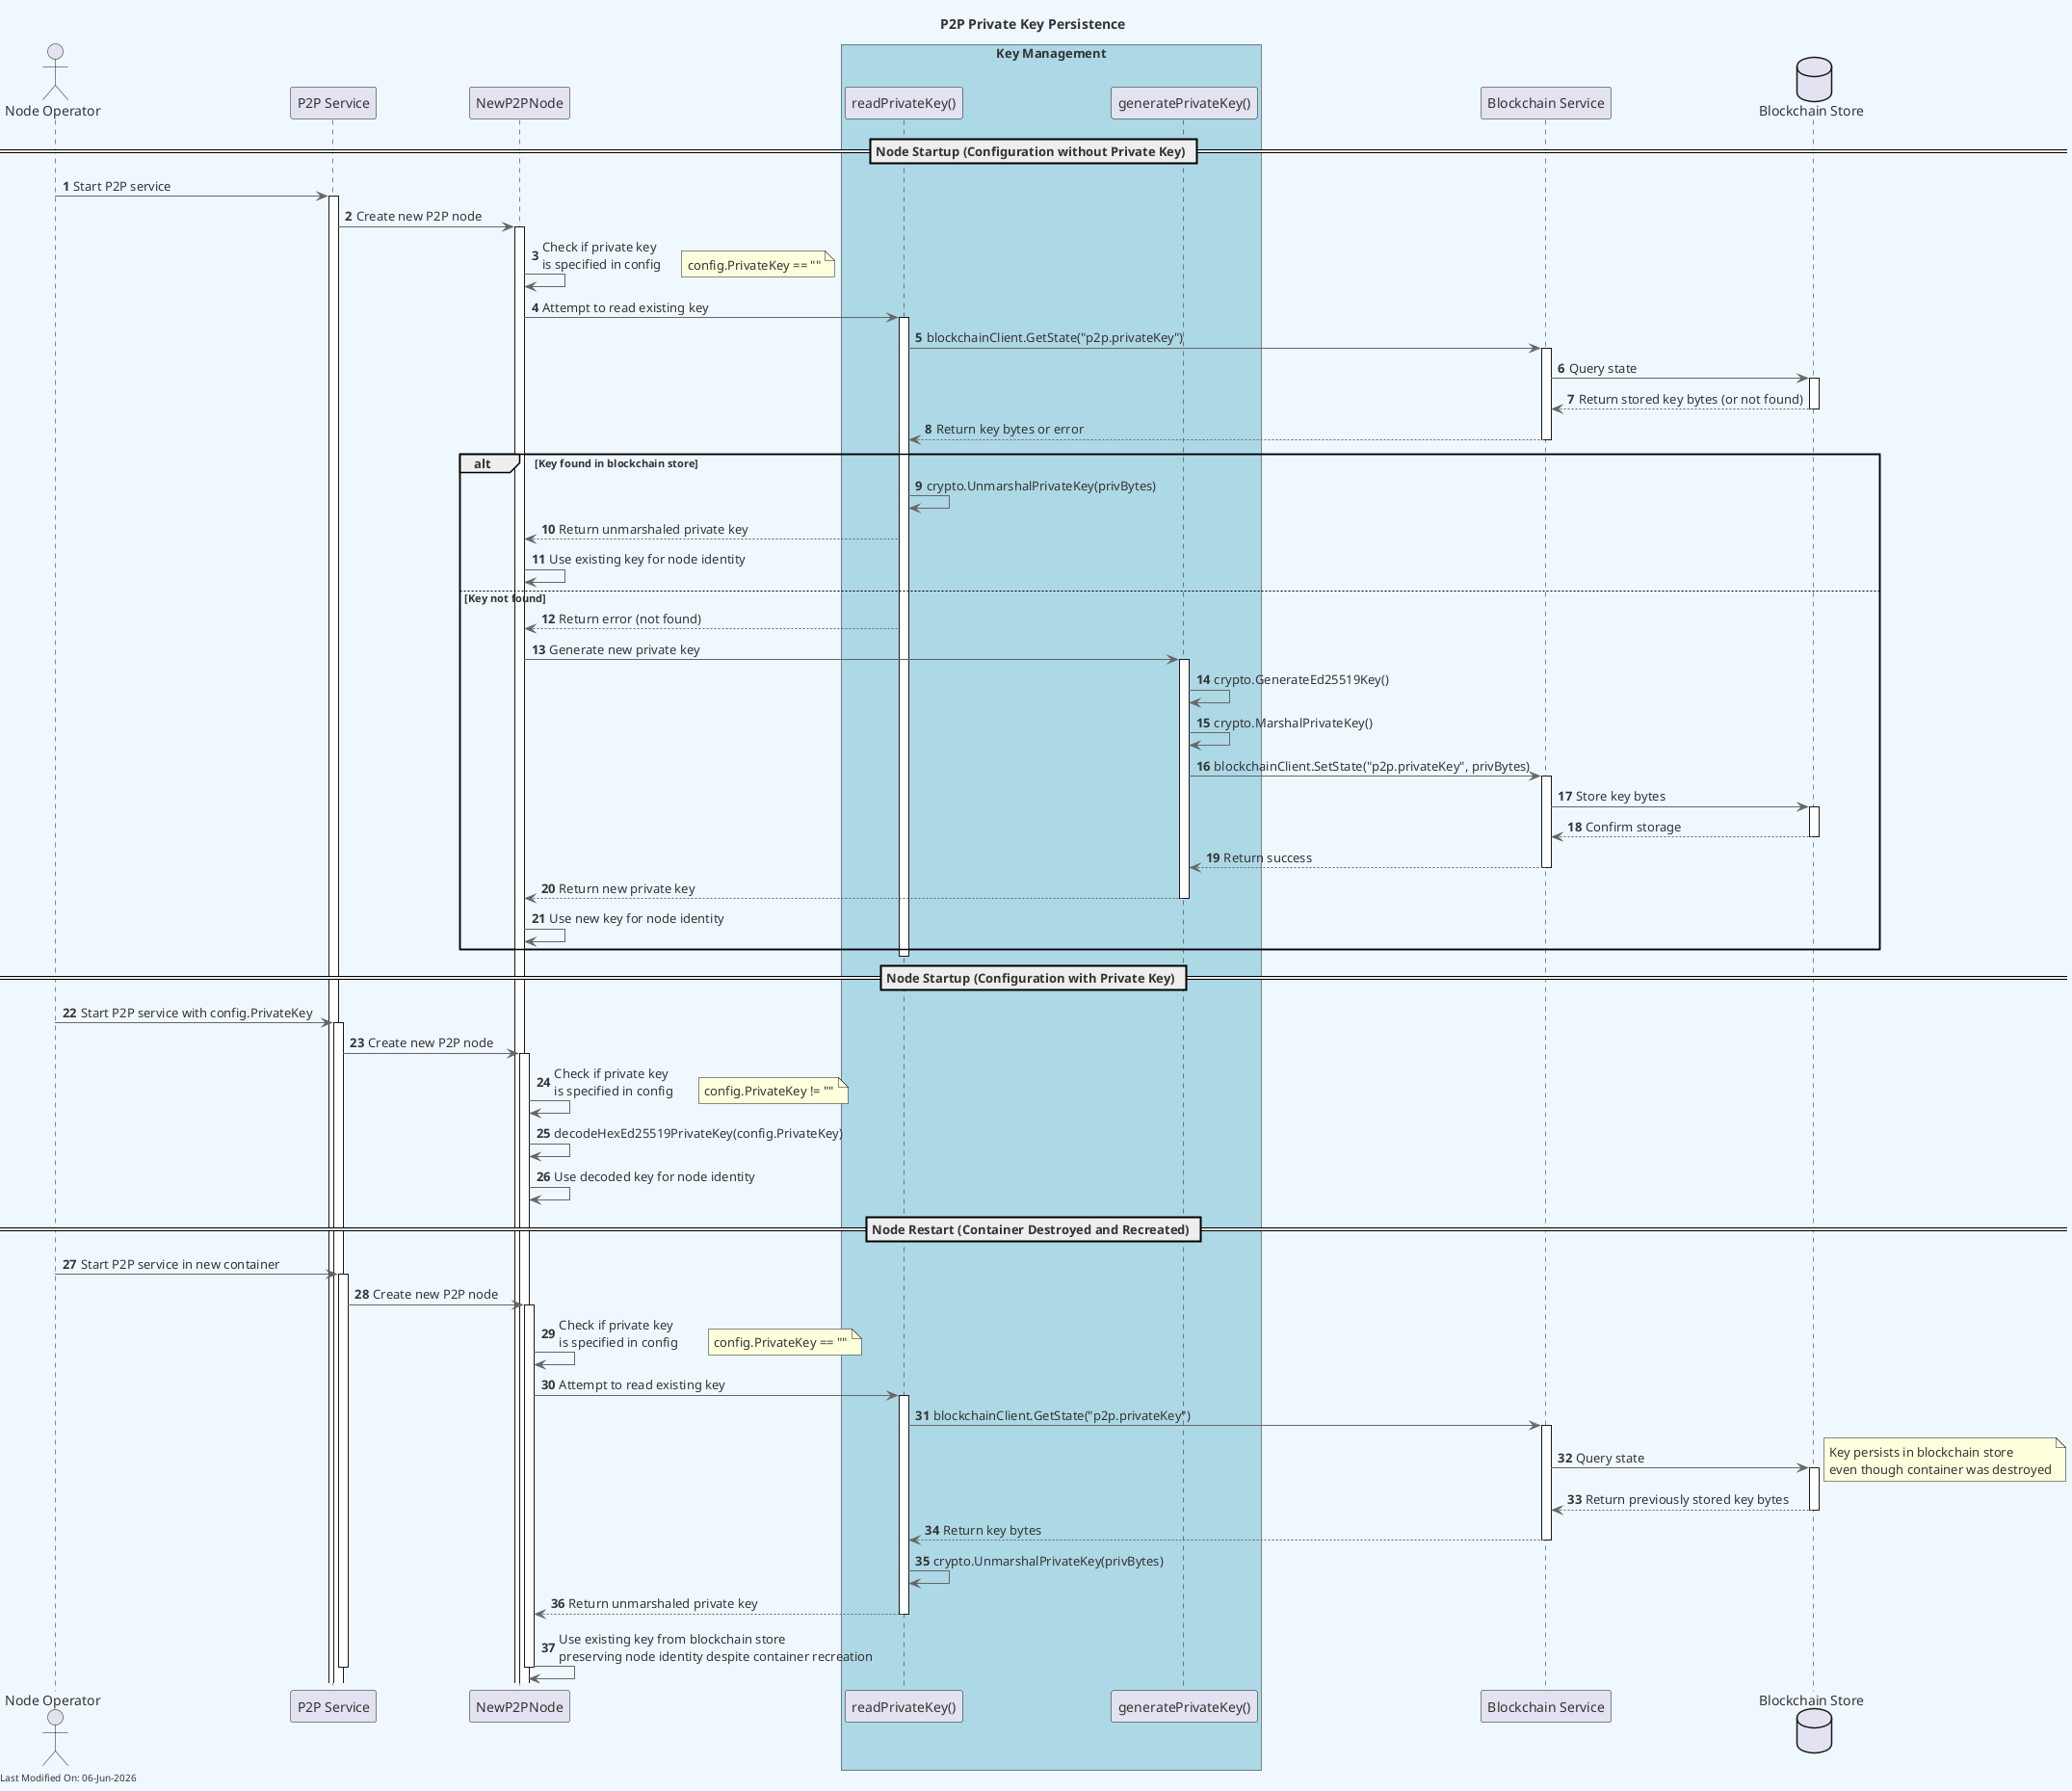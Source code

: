 @startuml p2p_private_key_persistence

skinparam backgroundColor #F0F8FF
skinparam defaultFontColor #333333
skinparam arrowColor #666666

title P2P Private Key Persistence

actor "Node Operator" as operator
participant "P2P Service" as p2p
participant "NewP2PNode" as newp2p
box "Key Management" #LightBlue
    participant "readPrivateKey()" as readkey
    participant "generatePrivateKey()" as genkey
end box
participant "Blockchain Service" as blockchain
database "Blockchain Store" as store

autonumber

== Node Startup (Configuration without Private Key) ==

operator -> p2p: Start P2P service
activate p2p

p2p -> newp2p: Create new P2P node
activate newp2p

newp2p -> newp2p: Check if private key\nis specified in config
note right: config.PrivateKey == ""

newp2p -> readkey: Attempt to read existing key
activate readkey

readkey -> blockchain: blockchainClient.GetState("p2p.privateKey")
activate blockchain

blockchain -> store: Query state
activate store
store --> blockchain: Return stored key bytes (or not found)
deactivate store

blockchain --> readkey: Return key bytes or error
deactivate blockchain

alt Key found in blockchain store
    readkey -> readkey: crypto.UnmarshalPrivateKey(privBytes)
    readkey --> newp2p: Return unmarshaled private key
    newp2p -> newp2p: Use existing key for node identity
else Key not found
    readkey --> newp2p: Return error (not found)

    newp2p -> genkey: Generate new private key
    activate genkey

    genkey -> genkey: crypto.GenerateEd25519Key()
    genkey -> genkey: crypto.MarshalPrivateKey()

    genkey -> blockchain: blockchainClient.SetState("p2p.privateKey", privBytes)
    activate blockchain

    blockchain -> store: Store key bytes
    activate store
    store --> blockchain: Confirm storage
    deactivate store

    blockchain --> genkey: Return success
    deactivate blockchain

    genkey --> newp2p: Return new private key
    deactivate genkey

    newp2p -> newp2p: Use new key for node identity
end

deactivate readkey

== Node Startup (Configuration with Private Key) ==

operator -> p2p: Start P2P service with config.PrivateKey
activate p2p

p2p -> newp2p: Create new P2P node
activate newp2p

newp2p -> newp2p: Check if private key\nis specified in config
note right: config.PrivateKey != ""

newp2p -> newp2p: decodeHexEd25519PrivateKey(config.PrivateKey)
newp2p -> newp2p: Use decoded key for node identity

== Node Restart (Container Destroyed and Recreated) ==

operator -> p2p: Start P2P service in new container
activate p2p

p2p -> newp2p: Create new P2P node
activate newp2p

newp2p -> newp2p: Check if private key\nis specified in config
note right: config.PrivateKey == ""

newp2p -> readkey: Attempt to read existing key
activate readkey

readkey -> blockchain: blockchainClient.GetState("p2p.privateKey")
activate blockchain

blockchain -> store: Query state
activate store
note right: Key persists in blockchain store\neven though container was destroyed
store --> blockchain: Return previously stored key bytes
deactivate store

blockchain --> readkey: Return key bytes
deactivate blockchain

readkey -> readkey: crypto.UnmarshalPrivateKey(privBytes)
readkey --> newp2p: Return unmarshaled private key
deactivate readkey

newp2p -> newp2p: Use existing key from blockchain store\npreserving node identity despite container recreation

deactivate newp2p
deactivate p2p

left footer Last Modified On: %date("dd-MMM-yyyy")

@enduml
